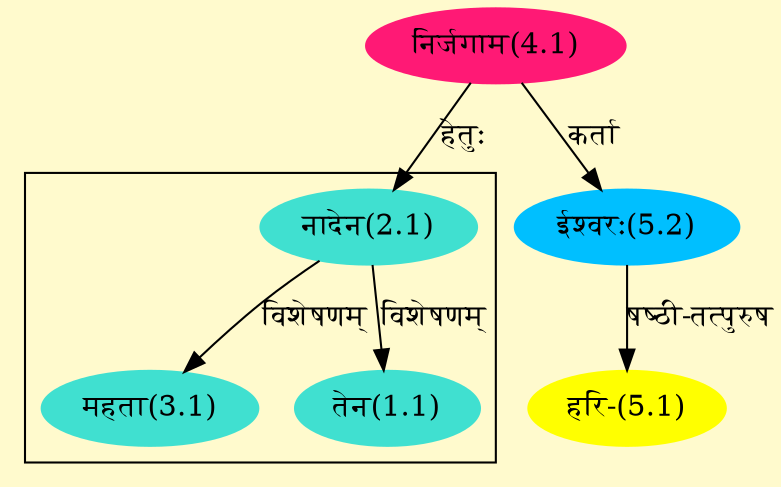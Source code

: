 digraph G{
rankdir=BT;
 compound=true;
 bgcolor="lemonchiffon1";

subgraph cluster_1{
Node1_1 [style=filled, color="#40E0D0" label = "तेन(1.1)"]
Node2_1 [style=filled, color="#40E0D0" label = "नादेन(2.1)"]
Node3_1 [style=filled, color="#40E0D0" label = "महता(3.1)"]

}
Node2_1 [style=filled, color="#40E0D0" label = "नादेन(2.1)"]
Node4_1 [style=filled, color="#FF1975" label = "निर्जगाम(4.1)"]
Node5_2 [style=filled, color="#00BFFF" label = "ईश्वरः(5.2)"]
Node5_1 [style=filled, color="#FFFF00" label = "हरि-(5.1)"]
/* Start of Relations section */

Node1_1 -> Node2_1 [  label="विशेषणम्"  dir="back" ]
Node2_1 -> Node4_1 [  label="हेतुः"  dir="back" ]
Node3_1 -> Node2_1 [  label="विशेषणम्"  dir="back" ]
Node5_1 -> Node5_2 [  label="षष्ठी-तत्पुरुष"  dir="back" ]
Node5_2 -> Node4_1 [  label="कर्ता"  dir="back" ]
}

